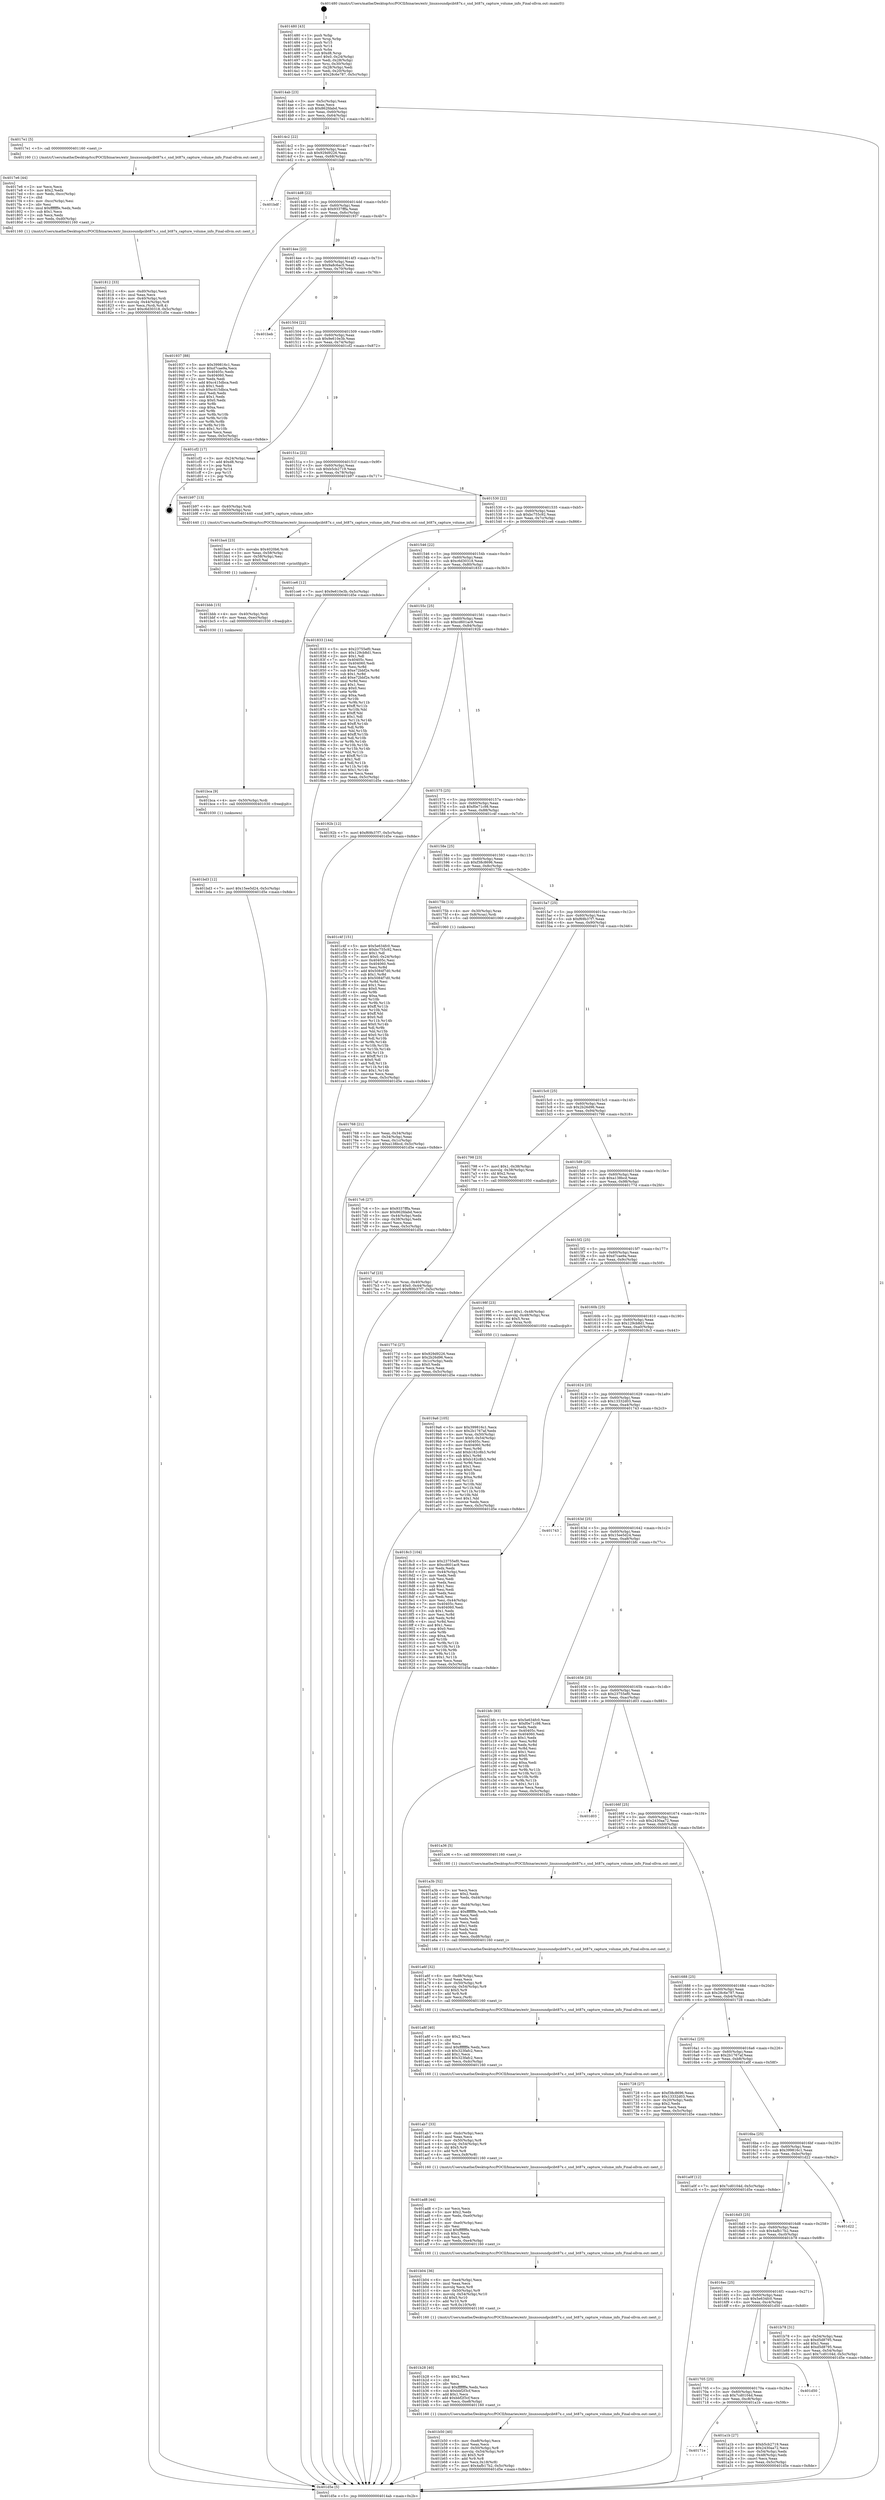 digraph "0x401480" {
  label = "0x401480 (/mnt/c/Users/mathe/Desktop/tcc/POCII/binaries/extr_linuxsoundpcibt87x.c_snd_bt87x_capture_volume_info_Final-ollvm.out::main(0))"
  labelloc = "t"
  node[shape=record]

  Entry [label="",width=0.3,height=0.3,shape=circle,fillcolor=black,style=filled]
  "0x4014ab" [label="{
     0x4014ab [23]\l
     | [instrs]\l
     &nbsp;&nbsp;0x4014ab \<+3\>: mov -0x5c(%rbp),%eax\l
     &nbsp;&nbsp;0x4014ae \<+2\>: mov %eax,%ecx\l
     &nbsp;&nbsp;0x4014b0 \<+6\>: sub $0x862fdabd,%ecx\l
     &nbsp;&nbsp;0x4014b6 \<+3\>: mov %eax,-0x60(%rbp)\l
     &nbsp;&nbsp;0x4014b9 \<+3\>: mov %ecx,-0x64(%rbp)\l
     &nbsp;&nbsp;0x4014bc \<+6\>: je 00000000004017e1 \<main+0x361\>\l
  }"]
  "0x4017e1" [label="{
     0x4017e1 [5]\l
     | [instrs]\l
     &nbsp;&nbsp;0x4017e1 \<+5\>: call 0000000000401160 \<next_i\>\l
     | [calls]\l
     &nbsp;&nbsp;0x401160 \{1\} (/mnt/c/Users/mathe/Desktop/tcc/POCII/binaries/extr_linuxsoundpcibt87x.c_snd_bt87x_capture_volume_info_Final-ollvm.out::next_i)\l
  }"]
  "0x4014c2" [label="{
     0x4014c2 [22]\l
     | [instrs]\l
     &nbsp;&nbsp;0x4014c2 \<+5\>: jmp 00000000004014c7 \<main+0x47\>\l
     &nbsp;&nbsp;0x4014c7 \<+3\>: mov -0x60(%rbp),%eax\l
     &nbsp;&nbsp;0x4014ca \<+5\>: sub $0x929d9226,%eax\l
     &nbsp;&nbsp;0x4014cf \<+3\>: mov %eax,-0x68(%rbp)\l
     &nbsp;&nbsp;0x4014d2 \<+6\>: je 0000000000401bdf \<main+0x75f\>\l
  }"]
  Exit [label="",width=0.3,height=0.3,shape=circle,fillcolor=black,style=filled,peripheries=2]
  "0x401bdf" [label="{
     0x401bdf\l
  }", style=dashed]
  "0x4014d8" [label="{
     0x4014d8 [22]\l
     | [instrs]\l
     &nbsp;&nbsp;0x4014d8 \<+5\>: jmp 00000000004014dd \<main+0x5d\>\l
     &nbsp;&nbsp;0x4014dd \<+3\>: mov -0x60(%rbp),%eax\l
     &nbsp;&nbsp;0x4014e0 \<+5\>: sub $0x9337fffa,%eax\l
     &nbsp;&nbsp;0x4014e5 \<+3\>: mov %eax,-0x6c(%rbp)\l
     &nbsp;&nbsp;0x4014e8 \<+6\>: je 0000000000401937 \<main+0x4b7\>\l
  }"]
  "0x401bd3" [label="{
     0x401bd3 [12]\l
     | [instrs]\l
     &nbsp;&nbsp;0x401bd3 \<+7\>: movl $0x15ee5d24,-0x5c(%rbp)\l
     &nbsp;&nbsp;0x401bda \<+5\>: jmp 0000000000401d5e \<main+0x8de\>\l
  }"]
  "0x401937" [label="{
     0x401937 [88]\l
     | [instrs]\l
     &nbsp;&nbsp;0x401937 \<+5\>: mov $0x399816c1,%eax\l
     &nbsp;&nbsp;0x40193c \<+5\>: mov $0xd7cae9a,%ecx\l
     &nbsp;&nbsp;0x401941 \<+7\>: mov 0x40405c,%edx\l
     &nbsp;&nbsp;0x401948 \<+7\>: mov 0x404060,%esi\l
     &nbsp;&nbsp;0x40194f \<+2\>: mov %edx,%edi\l
     &nbsp;&nbsp;0x401951 \<+6\>: add $0xc415dbca,%edi\l
     &nbsp;&nbsp;0x401957 \<+3\>: sub $0x1,%edi\l
     &nbsp;&nbsp;0x40195a \<+6\>: sub $0xc415dbca,%edi\l
     &nbsp;&nbsp;0x401960 \<+3\>: imul %edi,%edx\l
     &nbsp;&nbsp;0x401963 \<+3\>: and $0x1,%edx\l
     &nbsp;&nbsp;0x401966 \<+3\>: cmp $0x0,%edx\l
     &nbsp;&nbsp;0x401969 \<+4\>: sete %r8b\l
     &nbsp;&nbsp;0x40196d \<+3\>: cmp $0xa,%esi\l
     &nbsp;&nbsp;0x401970 \<+4\>: setl %r9b\l
     &nbsp;&nbsp;0x401974 \<+3\>: mov %r8b,%r10b\l
     &nbsp;&nbsp;0x401977 \<+3\>: and %r9b,%r10b\l
     &nbsp;&nbsp;0x40197a \<+3\>: xor %r9b,%r8b\l
     &nbsp;&nbsp;0x40197d \<+3\>: or %r8b,%r10b\l
     &nbsp;&nbsp;0x401980 \<+4\>: test $0x1,%r10b\l
     &nbsp;&nbsp;0x401984 \<+3\>: cmovne %ecx,%eax\l
     &nbsp;&nbsp;0x401987 \<+3\>: mov %eax,-0x5c(%rbp)\l
     &nbsp;&nbsp;0x40198a \<+5\>: jmp 0000000000401d5e \<main+0x8de\>\l
  }"]
  "0x4014ee" [label="{
     0x4014ee [22]\l
     | [instrs]\l
     &nbsp;&nbsp;0x4014ee \<+5\>: jmp 00000000004014f3 \<main+0x73\>\l
     &nbsp;&nbsp;0x4014f3 \<+3\>: mov -0x60(%rbp),%eax\l
     &nbsp;&nbsp;0x4014f6 \<+5\>: sub $0x9a8c6ac5,%eax\l
     &nbsp;&nbsp;0x4014fb \<+3\>: mov %eax,-0x70(%rbp)\l
     &nbsp;&nbsp;0x4014fe \<+6\>: je 0000000000401beb \<main+0x76b\>\l
  }"]
  "0x401bca" [label="{
     0x401bca [9]\l
     | [instrs]\l
     &nbsp;&nbsp;0x401bca \<+4\>: mov -0x50(%rbp),%rdi\l
     &nbsp;&nbsp;0x401bce \<+5\>: call 0000000000401030 \<free@plt\>\l
     | [calls]\l
     &nbsp;&nbsp;0x401030 \{1\} (unknown)\l
  }"]
  "0x401beb" [label="{
     0x401beb\l
  }", style=dashed]
  "0x401504" [label="{
     0x401504 [22]\l
     | [instrs]\l
     &nbsp;&nbsp;0x401504 \<+5\>: jmp 0000000000401509 \<main+0x89\>\l
     &nbsp;&nbsp;0x401509 \<+3\>: mov -0x60(%rbp),%eax\l
     &nbsp;&nbsp;0x40150c \<+5\>: sub $0x9e610e3b,%eax\l
     &nbsp;&nbsp;0x401511 \<+3\>: mov %eax,-0x74(%rbp)\l
     &nbsp;&nbsp;0x401514 \<+6\>: je 0000000000401cf2 \<main+0x872\>\l
  }"]
  "0x401bbb" [label="{
     0x401bbb [15]\l
     | [instrs]\l
     &nbsp;&nbsp;0x401bbb \<+4\>: mov -0x40(%rbp),%rdi\l
     &nbsp;&nbsp;0x401bbf \<+6\>: mov %eax,-0xec(%rbp)\l
     &nbsp;&nbsp;0x401bc5 \<+5\>: call 0000000000401030 \<free@plt\>\l
     | [calls]\l
     &nbsp;&nbsp;0x401030 \{1\} (unknown)\l
  }"]
  "0x401cf2" [label="{
     0x401cf2 [17]\l
     | [instrs]\l
     &nbsp;&nbsp;0x401cf2 \<+3\>: mov -0x24(%rbp),%eax\l
     &nbsp;&nbsp;0x401cf5 \<+7\>: add $0xd8,%rsp\l
     &nbsp;&nbsp;0x401cfc \<+1\>: pop %rbx\l
     &nbsp;&nbsp;0x401cfd \<+2\>: pop %r14\l
     &nbsp;&nbsp;0x401cff \<+2\>: pop %r15\l
     &nbsp;&nbsp;0x401d01 \<+1\>: pop %rbp\l
     &nbsp;&nbsp;0x401d02 \<+1\>: ret\l
  }"]
  "0x40151a" [label="{
     0x40151a [22]\l
     | [instrs]\l
     &nbsp;&nbsp;0x40151a \<+5\>: jmp 000000000040151f \<main+0x9f\>\l
     &nbsp;&nbsp;0x40151f \<+3\>: mov -0x60(%rbp),%eax\l
     &nbsp;&nbsp;0x401522 \<+5\>: sub $0xb5cb2719,%eax\l
     &nbsp;&nbsp;0x401527 \<+3\>: mov %eax,-0x78(%rbp)\l
     &nbsp;&nbsp;0x40152a \<+6\>: je 0000000000401b97 \<main+0x717\>\l
  }"]
  "0x401ba4" [label="{
     0x401ba4 [23]\l
     | [instrs]\l
     &nbsp;&nbsp;0x401ba4 \<+10\>: movabs $0x4020b6,%rdi\l
     &nbsp;&nbsp;0x401bae \<+3\>: mov %eax,-0x58(%rbp)\l
     &nbsp;&nbsp;0x401bb1 \<+3\>: mov -0x58(%rbp),%esi\l
     &nbsp;&nbsp;0x401bb4 \<+2\>: mov $0x0,%al\l
     &nbsp;&nbsp;0x401bb6 \<+5\>: call 0000000000401040 \<printf@plt\>\l
     | [calls]\l
     &nbsp;&nbsp;0x401040 \{1\} (unknown)\l
  }"]
  "0x401b97" [label="{
     0x401b97 [13]\l
     | [instrs]\l
     &nbsp;&nbsp;0x401b97 \<+4\>: mov -0x40(%rbp),%rdi\l
     &nbsp;&nbsp;0x401b9b \<+4\>: mov -0x50(%rbp),%rsi\l
     &nbsp;&nbsp;0x401b9f \<+5\>: call 0000000000401440 \<snd_bt87x_capture_volume_info\>\l
     | [calls]\l
     &nbsp;&nbsp;0x401440 \{1\} (/mnt/c/Users/mathe/Desktop/tcc/POCII/binaries/extr_linuxsoundpcibt87x.c_snd_bt87x_capture_volume_info_Final-ollvm.out::snd_bt87x_capture_volume_info)\l
  }"]
  "0x401530" [label="{
     0x401530 [22]\l
     | [instrs]\l
     &nbsp;&nbsp;0x401530 \<+5\>: jmp 0000000000401535 \<main+0xb5\>\l
     &nbsp;&nbsp;0x401535 \<+3\>: mov -0x60(%rbp),%eax\l
     &nbsp;&nbsp;0x401538 \<+5\>: sub $0xbc755c92,%eax\l
     &nbsp;&nbsp;0x40153d \<+3\>: mov %eax,-0x7c(%rbp)\l
     &nbsp;&nbsp;0x401540 \<+6\>: je 0000000000401ce6 \<main+0x866\>\l
  }"]
  "0x401b50" [label="{
     0x401b50 [40]\l
     | [instrs]\l
     &nbsp;&nbsp;0x401b50 \<+6\>: mov -0xe8(%rbp),%ecx\l
     &nbsp;&nbsp;0x401b56 \<+3\>: imul %eax,%ecx\l
     &nbsp;&nbsp;0x401b59 \<+4\>: mov -0x50(%rbp),%r8\l
     &nbsp;&nbsp;0x401b5d \<+4\>: movslq -0x54(%rbp),%r9\l
     &nbsp;&nbsp;0x401b61 \<+4\>: shl $0x5,%r9\l
     &nbsp;&nbsp;0x401b65 \<+3\>: add %r9,%r8\l
     &nbsp;&nbsp;0x401b68 \<+4\>: mov %ecx,0x18(%r8)\l
     &nbsp;&nbsp;0x401b6c \<+7\>: movl $0x4afb17b2,-0x5c(%rbp)\l
     &nbsp;&nbsp;0x401b73 \<+5\>: jmp 0000000000401d5e \<main+0x8de\>\l
  }"]
  "0x401ce6" [label="{
     0x401ce6 [12]\l
     | [instrs]\l
     &nbsp;&nbsp;0x401ce6 \<+7\>: movl $0x9e610e3b,-0x5c(%rbp)\l
     &nbsp;&nbsp;0x401ced \<+5\>: jmp 0000000000401d5e \<main+0x8de\>\l
  }"]
  "0x401546" [label="{
     0x401546 [22]\l
     | [instrs]\l
     &nbsp;&nbsp;0x401546 \<+5\>: jmp 000000000040154b \<main+0xcb\>\l
     &nbsp;&nbsp;0x40154b \<+3\>: mov -0x60(%rbp),%eax\l
     &nbsp;&nbsp;0x40154e \<+5\>: sub $0xc6d30318,%eax\l
     &nbsp;&nbsp;0x401553 \<+3\>: mov %eax,-0x80(%rbp)\l
     &nbsp;&nbsp;0x401556 \<+6\>: je 0000000000401833 \<main+0x3b3\>\l
  }"]
  "0x401b28" [label="{
     0x401b28 [40]\l
     | [instrs]\l
     &nbsp;&nbsp;0x401b28 \<+5\>: mov $0x2,%ecx\l
     &nbsp;&nbsp;0x401b2d \<+1\>: cltd\l
     &nbsp;&nbsp;0x401b2e \<+2\>: idiv %ecx\l
     &nbsp;&nbsp;0x401b30 \<+6\>: imul $0xfffffffe,%edx,%ecx\l
     &nbsp;&nbsp;0x401b36 \<+6\>: sub $0xbbf2f3cf,%ecx\l
     &nbsp;&nbsp;0x401b3c \<+3\>: add $0x1,%ecx\l
     &nbsp;&nbsp;0x401b3f \<+6\>: add $0xbbf2f3cf,%ecx\l
     &nbsp;&nbsp;0x401b45 \<+6\>: mov %ecx,-0xe8(%rbp)\l
     &nbsp;&nbsp;0x401b4b \<+5\>: call 0000000000401160 \<next_i\>\l
     | [calls]\l
     &nbsp;&nbsp;0x401160 \{1\} (/mnt/c/Users/mathe/Desktop/tcc/POCII/binaries/extr_linuxsoundpcibt87x.c_snd_bt87x_capture_volume_info_Final-ollvm.out::next_i)\l
  }"]
  "0x401833" [label="{
     0x401833 [144]\l
     | [instrs]\l
     &nbsp;&nbsp;0x401833 \<+5\>: mov $0x23755ef0,%eax\l
     &nbsp;&nbsp;0x401838 \<+5\>: mov $0x129cb8d1,%ecx\l
     &nbsp;&nbsp;0x40183d \<+2\>: mov $0x1,%dl\l
     &nbsp;&nbsp;0x40183f \<+7\>: mov 0x40405c,%esi\l
     &nbsp;&nbsp;0x401846 \<+7\>: mov 0x404060,%edi\l
     &nbsp;&nbsp;0x40184d \<+3\>: mov %esi,%r8d\l
     &nbsp;&nbsp;0x401850 \<+7\>: sub $0xe72bbf2e,%r8d\l
     &nbsp;&nbsp;0x401857 \<+4\>: sub $0x1,%r8d\l
     &nbsp;&nbsp;0x40185b \<+7\>: add $0xe72bbf2e,%r8d\l
     &nbsp;&nbsp;0x401862 \<+4\>: imul %r8d,%esi\l
     &nbsp;&nbsp;0x401866 \<+3\>: and $0x1,%esi\l
     &nbsp;&nbsp;0x401869 \<+3\>: cmp $0x0,%esi\l
     &nbsp;&nbsp;0x40186c \<+4\>: sete %r9b\l
     &nbsp;&nbsp;0x401870 \<+3\>: cmp $0xa,%edi\l
     &nbsp;&nbsp;0x401873 \<+4\>: setl %r10b\l
     &nbsp;&nbsp;0x401877 \<+3\>: mov %r9b,%r11b\l
     &nbsp;&nbsp;0x40187a \<+4\>: xor $0xff,%r11b\l
     &nbsp;&nbsp;0x40187e \<+3\>: mov %r10b,%bl\l
     &nbsp;&nbsp;0x401881 \<+3\>: xor $0xff,%bl\l
     &nbsp;&nbsp;0x401884 \<+3\>: xor $0x1,%dl\l
     &nbsp;&nbsp;0x401887 \<+3\>: mov %r11b,%r14b\l
     &nbsp;&nbsp;0x40188a \<+4\>: and $0xff,%r14b\l
     &nbsp;&nbsp;0x40188e \<+3\>: and %dl,%r9b\l
     &nbsp;&nbsp;0x401891 \<+3\>: mov %bl,%r15b\l
     &nbsp;&nbsp;0x401894 \<+4\>: and $0xff,%r15b\l
     &nbsp;&nbsp;0x401898 \<+3\>: and %dl,%r10b\l
     &nbsp;&nbsp;0x40189b \<+3\>: or %r9b,%r14b\l
     &nbsp;&nbsp;0x40189e \<+3\>: or %r10b,%r15b\l
     &nbsp;&nbsp;0x4018a1 \<+3\>: xor %r15b,%r14b\l
     &nbsp;&nbsp;0x4018a4 \<+3\>: or %bl,%r11b\l
     &nbsp;&nbsp;0x4018a7 \<+4\>: xor $0xff,%r11b\l
     &nbsp;&nbsp;0x4018ab \<+3\>: or $0x1,%dl\l
     &nbsp;&nbsp;0x4018ae \<+3\>: and %dl,%r11b\l
     &nbsp;&nbsp;0x4018b1 \<+3\>: or %r11b,%r14b\l
     &nbsp;&nbsp;0x4018b4 \<+4\>: test $0x1,%r14b\l
     &nbsp;&nbsp;0x4018b8 \<+3\>: cmovne %ecx,%eax\l
     &nbsp;&nbsp;0x4018bb \<+3\>: mov %eax,-0x5c(%rbp)\l
     &nbsp;&nbsp;0x4018be \<+5\>: jmp 0000000000401d5e \<main+0x8de\>\l
  }"]
  "0x40155c" [label="{
     0x40155c [25]\l
     | [instrs]\l
     &nbsp;&nbsp;0x40155c \<+5\>: jmp 0000000000401561 \<main+0xe1\>\l
     &nbsp;&nbsp;0x401561 \<+3\>: mov -0x60(%rbp),%eax\l
     &nbsp;&nbsp;0x401564 \<+5\>: sub $0xcd601ac9,%eax\l
     &nbsp;&nbsp;0x401569 \<+6\>: mov %eax,-0x84(%rbp)\l
     &nbsp;&nbsp;0x40156f \<+6\>: je 000000000040192b \<main+0x4ab\>\l
  }"]
  "0x401b04" [label="{
     0x401b04 [36]\l
     | [instrs]\l
     &nbsp;&nbsp;0x401b04 \<+6\>: mov -0xe4(%rbp),%ecx\l
     &nbsp;&nbsp;0x401b0a \<+3\>: imul %eax,%ecx\l
     &nbsp;&nbsp;0x401b0d \<+3\>: movslq %ecx,%r8\l
     &nbsp;&nbsp;0x401b10 \<+4\>: mov -0x50(%rbp),%r9\l
     &nbsp;&nbsp;0x401b14 \<+4\>: movslq -0x54(%rbp),%r10\l
     &nbsp;&nbsp;0x401b18 \<+4\>: shl $0x5,%r10\l
     &nbsp;&nbsp;0x401b1c \<+3\>: add %r10,%r9\l
     &nbsp;&nbsp;0x401b1f \<+4\>: mov %r8,0x10(%r9)\l
     &nbsp;&nbsp;0x401b23 \<+5\>: call 0000000000401160 \<next_i\>\l
     | [calls]\l
     &nbsp;&nbsp;0x401160 \{1\} (/mnt/c/Users/mathe/Desktop/tcc/POCII/binaries/extr_linuxsoundpcibt87x.c_snd_bt87x_capture_volume_info_Final-ollvm.out::next_i)\l
  }"]
  "0x40192b" [label="{
     0x40192b [12]\l
     | [instrs]\l
     &nbsp;&nbsp;0x40192b \<+7\>: movl $0xf69b37f7,-0x5c(%rbp)\l
     &nbsp;&nbsp;0x401932 \<+5\>: jmp 0000000000401d5e \<main+0x8de\>\l
  }"]
  "0x401575" [label="{
     0x401575 [25]\l
     | [instrs]\l
     &nbsp;&nbsp;0x401575 \<+5\>: jmp 000000000040157a \<main+0xfa\>\l
     &nbsp;&nbsp;0x40157a \<+3\>: mov -0x60(%rbp),%eax\l
     &nbsp;&nbsp;0x40157d \<+5\>: sub $0xf0e71c98,%eax\l
     &nbsp;&nbsp;0x401582 \<+6\>: mov %eax,-0x88(%rbp)\l
     &nbsp;&nbsp;0x401588 \<+6\>: je 0000000000401c4f \<main+0x7cf\>\l
  }"]
  "0x401ad8" [label="{
     0x401ad8 [44]\l
     | [instrs]\l
     &nbsp;&nbsp;0x401ad8 \<+2\>: xor %ecx,%ecx\l
     &nbsp;&nbsp;0x401ada \<+5\>: mov $0x2,%edx\l
     &nbsp;&nbsp;0x401adf \<+6\>: mov %edx,-0xe0(%rbp)\l
     &nbsp;&nbsp;0x401ae5 \<+1\>: cltd\l
     &nbsp;&nbsp;0x401ae6 \<+6\>: mov -0xe0(%rbp),%esi\l
     &nbsp;&nbsp;0x401aec \<+2\>: idiv %esi\l
     &nbsp;&nbsp;0x401aee \<+6\>: imul $0xfffffffe,%edx,%edx\l
     &nbsp;&nbsp;0x401af4 \<+3\>: sub $0x1,%ecx\l
     &nbsp;&nbsp;0x401af7 \<+2\>: sub %ecx,%edx\l
     &nbsp;&nbsp;0x401af9 \<+6\>: mov %edx,-0xe4(%rbp)\l
     &nbsp;&nbsp;0x401aff \<+5\>: call 0000000000401160 \<next_i\>\l
     | [calls]\l
     &nbsp;&nbsp;0x401160 \{1\} (/mnt/c/Users/mathe/Desktop/tcc/POCII/binaries/extr_linuxsoundpcibt87x.c_snd_bt87x_capture_volume_info_Final-ollvm.out::next_i)\l
  }"]
  "0x401c4f" [label="{
     0x401c4f [151]\l
     | [instrs]\l
     &nbsp;&nbsp;0x401c4f \<+5\>: mov $0x5e634fc0,%eax\l
     &nbsp;&nbsp;0x401c54 \<+5\>: mov $0xbc755c92,%ecx\l
     &nbsp;&nbsp;0x401c59 \<+2\>: mov $0x1,%dl\l
     &nbsp;&nbsp;0x401c5b \<+7\>: movl $0x0,-0x24(%rbp)\l
     &nbsp;&nbsp;0x401c62 \<+7\>: mov 0x40405c,%esi\l
     &nbsp;&nbsp;0x401c69 \<+7\>: mov 0x404060,%edi\l
     &nbsp;&nbsp;0x401c70 \<+3\>: mov %esi,%r8d\l
     &nbsp;&nbsp;0x401c73 \<+7\>: add $0x5084f7d0,%r8d\l
     &nbsp;&nbsp;0x401c7a \<+4\>: sub $0x1,%r8d\l
     &nbsp;&nbsp;0x401c7e \<+7\>: sub $0x5084f7d0,%r8d\l
     &nbsp;&nbsp;0x401c85 \<+4\>: imul %r8d,%esi\l
     &nbsp;&nbsp;0x401c89 \<+3\>: and $0x1,%esi\l
     &nbsp;&nbsp;0x401c8c \<+3\>: cmp $0x0,%esi\l
     &nbsp;&nbsp;0x401c8f \<+4\>: sete %r9b\l
     &nbsp;&nbsp;0x401c93 \<+3\>: cmp $0xa,%edi\l
     &nbsp;&nbsp;0x401c96 \<+4\>: setl %r10b\l
     &nbsp;&nbsp;0x401c9a \<+3\>: mov %r9b,%r11b\l
     &nbsp;&nbsp;0x401c9d \<+4\>: xor $0xff,%r11b\l
     &nbsp;&nbsp;0x401ca1 \<+3\>: mov %r10b,%bl\l
     &nbsp;&nbsp;0x401ca4 \<+3\>: xor $0xff,%bl\l
     &nbsp;&nbsp;0x401ca7 \<+3\>: xor $0x0,%dl\l
     &nbsp;&nbsp;0x401caa \<+3\>: mov %r11b,%r14b\l
     &nbsp;&nbsp;0x401cad \<+4\>: and $0x0,%r14b\l
     &nbsp;&nbsp;0x401cb1 \<+3\>: and %dl,%r9b\l
     &nbsp;&nbsp;0x401cb4 \<+3\>: mov %bl,%r15b\l
     &nbsp;&nbsp;0x401cb7 \<+4\>: and $0x0,%r15b\l
     &nbsp;&nbsp;0x401cbb \<+3\>: and %dl,%r10b\l
     &nbsp;&nbsp;0x401cbe \<+3\>: or %r9b,%r14b\l
     &nbsp;&nbsp;0x401cc1 \<+3\>: or %r10b,%r15b\l
     &nbsp;&nbsp;0x401cc4 \<+3\>: xor %r15b,%r14b\l
     &nbsp;&nbsp;0x401cc7 \<+3\>: or %bl,%r11b\l
     &nbsp;&nbsp;0x401cca \<+4\>: xor $0xff,%r11b\l
     &nbsp;&nbsp;0x401cce \<+3\>: or $0x0,%dl\l
     &nbsp;&nbsp;0x401cd1 \<+3\>: and %dl,%r11b\l
     &nbsp;&nbsp;0x401cd4 \<+3\>: or %r11b,%r14b\l
     &nbsp;&nbsp;0x401cd7 \<+4\>: test $0x1,%r14b\l
     &nbsp;&nbsp;0x401cdb \<+3\>: cmovne %ecx,%eax\l
     &nbsp;&nbsp;0x401cde \<+3\>: mov %eax,-0x5c(%rbp)\l
     &nbsp;&nbsp;0x401ce1 \<+5\>: jmp 0000000000401d5e \<main+0x8de\>\l
  }"]
  "0x40158e" [label="{
     0x40158e [25]\l
     | [instrs]\l
     &nbsp;&nbsp;0x40158e \<+5\>: jmp 0000000000401593 \<main+0x113\>\l
     &nbsp;&nbsp;0x401593 \<+3\>: mov -0x60(%rbp),%eax\l
     &nbsp;&nbsp;0x401596 \<+5\>: sub $0xf38c8696,%eax\l
     &nbsp;&nbsp;0x40159b \<+6\>: mov %eax,-0x8c(%rbp)\l
     &nbsp;&nbsp;0x4015a1 \<+6\>: je 000000000040175b \<main+0x2db\>\l
  }"]
  "0x401ab7" [label="{
     0x401ab7 [33]\l
     | [instrs]\l
     &nbsp;&nbsp;0x401ab7 \<+6\>: mov -0xdc(%rbp),%ecx\l
     &nbsp;&nbsp;0x401abd \<+3\>: imul %eax,%ecx\l
     &nbsp;&nbsp;0x401ac0 \<+4\>: mov -0x50(%rbp),%r8\l
     &nbsp;&nbsp;0x401ac4 \<+4\>: movslq -0x54(%rbp),%r9\l
     &nbsp;&nbsp;0x401ac8 \<+4\>: shl $0x5,%r9\l
     &nbsp;&nbsp;0x401acc \<+3\>: add %r9,%r8\l
     &nbsp;&nbsp;0x401acf \<+4\>: mov %ecx,0x8(%r8)\l
     &nbsp;&nbsp;0x401ad3 \<+5\>: call 0000000000401160 \<next_i\>\l
     | [calls]\l
     &nbsp;&nbsp;0x401160 \{1\} (/mnt/c/Users/mathe/Desktop/tcc/POCII/binaries/extr_linuxsoundpcibt87x.c_snd_bt87x_capture_volume_info_Final-ollvm.out::next_i)\l
  }"]
  "0x40175b" [label="{
     0x40175b [13]\l
     | [instrs]\l
     &nbsp;&nbsp;0x40175b \<+4\>: mov -0x30(%rbp),%rax\l
     &nbsp;&nbsp;0x40175f \<+4\>: mov 0x8(%rax),%rdi\l
     &nbsp;&nbsp;0x401763 \<+5\>: call 0000000000401060 \<atoi@plt\>\l
     | [calls]\l
     &nbsp;&nbsp;0x401060 \{1\} (unknown)\l
  }"]
  "0x4015a7" [label="{
     0x4015a7 [25]\l
     | [instrs]\l
     &nbsp;&nbsp;0x4015a7 \<+5\>: jmp 00000000004015ac \<main+0x12c\>\l
     &nbsp;&nbsp;0x4015ac \<+3\>: mov -0x60(%rbp),%eax\l
     &nbsp;&nbsp;0x4015af \<+5\>: sub $0xf69b37f7,%eax\l
     &nbsp;&nbsp;0x4015b4 \<+6\>: mov %eax,-0x90(%rbp)\l
     &nbsp;&nbsp;0x4015ba \<+6\>: je 00000000004017c6 \<main+0x346\>\l
  }"]
  "0x401a8f" [label="{
     0x401a8f [40]\l
     | [instrs]\l
     &nbsp;&nbsp;0x401a8f \<+5\>: mov $0x2,%ecx\l
     &nbsp;&nbsp;0x401a94 \<+1\>: cltd\l
     &nbsp;&nbsp;0x401a95 \<+2\>: idiv %ecx\l
     &nbsp;&nbsp;0x401a97 \<+6\>: imul $0xfffffffe,%edx,%ecx\l
     &nbsp;&nbsp;0x401a9d \<+6\>: sub $0x323fafc2,%ecx\l
     &nbsp;&nbsp;0x401aa3 \<+3\>: add $0x1,%ecx\l
     &nbsp;&nbsp;0x401aa6 \<+6\>: add $0x323fafc2,%ecx\l
     &nbsp;&nbsp;0x401aac \<+6\>: mov %ecx,-0xdc(%rbp)\l
     &nbsp;&nbsp;0x401ab2 \<+5\>: call 0000000000401160 \<next_i\>\l
     | [calls]\l
     &nbsp;&nbsp;0x401160 \{1\} (/mnt/c/Users/mathe/Desktop/tcc/POCII/binaries/extr_linuxsoundpcibt87x.c_snd_bt87x_capture_volume_info_Final-ollvm.out::next_i)\l
  }"]
  "0x4017c6" [label="{
     0x4017c6 [27]\l
     | [instrs]\l
     &nbsp;&nbsp;0x4017c6 \<+5\>: mov $0x9337fffa,%eax\l
     &nbsp;&nbsp;0x4017cb \<+5\>: mov $0x862fdabd,%ecx\l
     &nbsp;&nbsp;0x4017d0 \<+3\>: mov -0x44(%rbp),%edx\l
     &nbsp;&nbsp;0x4017d3 \<+3\>: cmp -0x38(%rbp),%edx\l
     &nbsp;&nbsp;0x4017d6 \<+3\>: cmovl %ecx,%eax\l
     &nbsp;&nbsp;0x4017d9 \<+3\>: mov %eax,-0x5c(%rbp)\l
     &nbsp;&nbsp;0x4017dc \<+5\>: jmp 0000000000401d5e \<main+0x8de\>\l
  }"]
  "0x4015c0" [label="{
     0x4015c0 [25]\l
     | [instrs]\l
     &nbsp;&nbsp;0x4015c0 \<+5\>: jmp 00000000004015c5 \<main+0x145\>\l
     &nbsp;&nbsp;0x4015c5 \<+3\>: mov -0x60(%rbp),%eax\l
     &nbsp;&nbsp;0x4015c8 \<+5\>: sub $0x2b26d96,%eax\l
     &nbsp;&nbsp;0x4015cd \<+6\>: mov %eax,-0x94(%rbp)\l
     &nbsp;&nbsp;0x4015d3 \<+6\>: je 0000000000401798 \<main+0x318\>\l
  }"]
  "0x401a6f" [label="{
     0x401a6f [32]\l
     | [instrs]\l
     &nbsp;&nbsp;0x401a6f \<+6\>: mov -0xd8(%rbp),%ecx\l
     &nbsp;&nbsp;0x401a75 \<+3\>: imul %eax,%ecx\l
     &nbsp;&nbsp;0x401a78 \<+4\>: mov -0x50(%rbp),%r8\l
     &nbsp;&nbsp;0x401a7c \<+4\>: movslq -0x54(%rbp),%r9\l
     &nbsp;&nbsp;0x401a80 \<+4\>: shl $0x5,%r9\l
     &nbsp;&nbsp;0x401a84 \<+3\>: add %r9,%r8\l
     &nbsp;&nbsp;0x401a87 \<+3\>: mov %ecx,(%r8)\l
     &nbsp;&nbsp;0x401a8a \<+5\>: call 0000000000401160 \<next_i\>\l
     | [calls]\l
     &nbsp;&nbsp;0x401160 \{1\} (/mnt/c/Users/mathe/Desktop/tcc/POCII/binaries/extr_linuxsoundpcibt87x.c_snd_bt87x_capture_volume_info_Final-ollvm.out::next_i)\l
  }"]
  "0x401798" [label="{
     0x401798 [23]\l
     | [instrs]\l
     &nbsp;&nbsp;0x401798 \<+7\>: movl $0x1,-0x38(%rbp)\l
     &nbsp;&nbsp;0x40179f \<+4\>: movslq -0x38(%rbp),%rax\l
     &nbsp;&nbsp;0x4017a3 \<+4\>: shl $0x2,%rax\l
     &nbsp;&nbsp;0x4017a7 \<+3\>: mov %rax,%rdi\l
     &nbsp;&nbsp;0x4017aa \<+5\>: call 0000000000401050 \<malloc@plt\>\l
     | [calls]\l
     &nbsp;&nbsp;0x401050 \{1\} (unknown)\l
  }"]
  "0x4015d9" [label="{
     0x4015d9 [25]\l
     | [instrs]\l
     &nbsp;&nbsp;0x4015d9 \<+5\>: jmp 00000000004015de \<main+0x15e\>\l
     &nbsp;&nbsp;0x4015de \<+3\>: mov -0x60(%rbp),%eax\l
     &nbsp;&nbsp;0x4015e1 \<+5\>: sub $0xa138bcd,%eax\l
     &nbsp;&nbsp;0x4015e6 \<+6\>: mov %eax,-0x98(%rbp)\l
     &nbsp;&nbsp;0x4015ec \<+6\>: je 000000000040177d \<main+0x2fd\>\l
  }"]
  "0x401a3b" [label="{
     0x401a3b [52]\l
     | [instrs]\l
     &nbsp;&nbsp;0x401a3b \<+2\>: xor %ecx,%ecx\l
     &nbsp;&nbsp;0x401a3d \<+5\>: mov $0x2,%edx\l
     &nbsp;&nbsp;0x401a42 \<+6\>: mov %edx,-0xd4(%rbp)\l
     &nbsp;&nbsp;0x401a48 \<+1\>: cltd\l
     &nbsp;&nbsp;0x401a49 \<+6\>: mov -0xd4(%rbp),%esi\l
     &nbsp;&nbsp;0x401a4f \<+2\>: idiv %esi\l
     &nbsp;&nbsp;0x401a51 \<+6\>: imul $0xfffffffe,%edx,%edx\l
     &nbsp;&nbsp;0x401a57 \<+2\>: mov %ecx,%edi\l
     &nbsp;&nbsp;0x401a59 \<+2\>: sub %edx,%edi\l
     &nbsp;&nbsp;0x401a5b \<+2\>: mov %ecx,%edx\l
     &nbsp;&nbsp;0x401a5d \<+3\>: sub $0x1,%edx\l
     &nbsp;&nbsp;0x401a60 \<+2\>: add %edx,%edi\l
     &nbsp;&nbsp;0x401a62 \<+2\>: sub %edi,%ecx\l
     &nbsp;&nbsp;0x401a64 \<+6\>: mov %ecx,-0xd8(%rbp)\l
     &nbsp;&nbsp;0x401a6a \<+5\>: call 0000000000401160 \<next_i\>\l
     | [calls]\l
     &nbsp;&nbsp;0x401160 \{1\} (/mnt/c/Users/mathe/Desktop/tcc/POCII/binaries/extr_linuxsoundpcibt87x.c_snd_bt87x_capture_volume_info_Final-ollvm.out::next_i)\l
  }"]
  "0x40177d" [label="{
     0x40177d [27]\l
     | [instrs]\l
     &nbsp;&nbsp;0x40177d \<+5\>: mov $0x929d9226,%eax\l
     &nbsp;&nbsp;0x401782 \<+5\>: mov $0x2b26d96,%ecx\l
     &nbsp;&nbsp;0x401787 \<+3\>: mov -0x1c(%rbp),%edx\l
     &nbsp;&nbsp;0x40178a \<+3\>: cmp $0x0,%edx\l
     &nbsp;&nbsp;0x40178d \<+3\>: cmove %ecx,%eax\l
     &nbsp;&nbsp;0x401790 \<+3\>: mov %eax,-0x5c(%rbp)\l
     &nbsp;&nbsp;0x401793 \<+5\>: jmp 0000000000401d5e \<main+0x8de\>\l
  }"]
  "0x4015f2" [label="{
     0x4015f2 [25]\l
     | [instrs]\l
     &nbsp;&nbsp;0x4015f2 \<+5\>: jmp 00000000004015f7 \<main+0x177\>\l
     &nbsp;&nbsp;0x4015f7 \<+3\>: mov -0x60(%rbp),%eax\l
     &nbsp;&nbsp;0x4015fa \<+5\>: sub $0xd7cae9a,%eax\l
     &nbsp;&nbsp;0x4015ff \<+6\>: mov %eax,-0x9c(%rbp)\l
     &nbsp;&nbsp;0x401605 \<+6\>: je 000000000040198f \<main+0x50f\>\l
  }"]
  "0x40171e" [label="{
     0x40171e\l
  }", style=dashed]
  "0x40198f" [label="{
     0x40198f [23]\l
     | [instrs]\l
     &nbsp;&nbsp;0x40198f \<+7\>: movl $0x1,-0x48(%rbp)\l
     &nbsp;&nbsp;0x401996 \<+4\>: movslq -0x48(%rbp),%rax\l
     &nbsp;&nbsp;0x40199a \<+4\>: shl $0x5,%rax\l
     &nbsp;&nbsp;0x40199e \<+3\>: mov %rax,%rdi\l
     &nbsp;&nbsp;0x4019a1 \<+5\>: call 0000000000401050 \<malloc@plt\>\l
     | [calls]\l
     &nbsp;&nbsp;0x401050 \{1\} (unknown)\l
  }"]
  "0x40160b" [label="{
     0x40160b [25]\l
     | [instrs]\l
     &nbsp;&nbsp;0x40160b \<+5\>: jmp 0000000000401610 \<main+0x190\>\l
     &nbsp;&nbsp;0x401610 \<+3\>: mov -0x60(%rbp),%eax\l
     &nbsp;&nbsp;0x401613 \<+5\>: sub $0x129cb8d1,%eax\l
     &nbsp;&nbsp;0x401618 \<+6\>: mov %eax,-0xa0(%rbp)\l
     &nbsp;&nbsp;0x40161e \<+6\>: je 00000000004018c3 \<main+0x443\>\l
  }"]
  "0x401a1b" [label="{
     0x401a1b [27]\l
     | [instrs]\l
     &nbsp;&nbsp;0x401a1b \<+5\>: mov $0xb5cb2719,%eax\l
     &nbsp;&nbsp;0x401a20 \<+5\>: mov $0x2430aa72,%ecx\l
     &nbsp;&nbsp;0x401a25 \<+3\>: mov -0x54(%rbp),%edx\l
     &nbsp;&nbsp;0x401a28 \<+3\>: cmp -0x48(%rbp),%edx\l
     &nbsp;&nbsp;0x401a2b \<+3\>: cmovl %ecx,%eax\l
     &nbsp;&nbsp;0x401a2e \<+3\>: mov %eax,-0x5c(%rbp)\l
     &nbsp;&nbsp;0x401a31 \<+5\>: jmp 0000000000401d5e \<main+0x8de\>\l
  }"]
  "0x4018c3" [label="{
     0x4018c3 [104]\l
     | [instrs]\l
     &nbsp;&nbsp;0x4018c3 \<+5\>: mov $0x23755ef0,%eax\l
     &nbsp;&nbsp;0x4018c8 \<+5\>: mov $0xcd601ac9,%ecx\l
     &nbsp;&nbsp;0x4018cd \<+2\>: xor %edx,%edx\l
     &nbsp;&nbsp;0x4018cf \<+3\>: mov -0x44(%rbp),%esi\l
     &nbsp;&nbsp;0x4018d2 \<+2\>: mov %edx,%edi\l
     &nbsp;&nbsp;0x4018d4 \<+2\>: sub %esi,%edi\l
     &nbsp;&nbsp;0x4018d6 \<+2\>: mov %edx,%esi\l
     &nbsp;&nbsp;0x4018d8 \<+3\>: sub $0x1,%esi\l
     &nbsp;&nbsp;0x4018db \<+2\>: add %esi,%edi\l
     &nbsp;&nbsp;0x4018dd \<+2\>: mov %edx,%esi\l
     &nbsp;&nbsp;0x4018df \<+2\>: sub %edi,%esi\l
     &nbsp;&nbsp;0x4018e1 \<+3\>: mov %esi,-0x44(%rbp)\l
     &nbsp;&nbsp;0x4018e4 \<+7\>: mov 0x40405c,%esi\l
     &nbsp;&nbsp;0x4018eb \<+7\>: mov 0x404060,%edi\l
     &nbsp;&nbsp;0x4018f2 \<+3\>: sub $0x1,%edx\l
     &nbsp;&nbsp;0x4018f5 \<+3\>: mov %esi,%r8d\l
     &nbsp;&nbsp;0x4018f8 \<+3\>: add %edx,%r8d\l
     &nbsp;&nbsp;0x4018fb \<+4\>: imul %r8d,%esi\l
     &nbsp;&nbsp;0x4018ff \<+3\>: and $0x1,%esi\l
     &nbsp;&nbsp;0x401902 \<+3\>: cmp $0x0,%esi\l
     &nbsp;&nbsp;0x401905 \<+4\>: sete %r9b\l
     &nbsp;&nbsp;0x401909 \<+3\>: cmp $0xa,%edi\l
     &nbsp;&nbsp;0x40190c \<+4\>: setl %r10b\l
     &nbsp;&nbsp;0x401910 \<+3\>: mov %r9b,%r11b\l
     &nbsp;&nbsp;0x401913 \<+3\>: and %r10b,%r11b\l
     &nbsp;&nbsp;0x401916 \<+3\>: xor %r10b,%r9b\l
     &nbsp;&nbsp;0x401919 \<+3\>: or %r9b,%r11b\l
     &nbsp;&nbsp;0x40191c \<+4\>: test $0x1,%r11b\l
     &nbsp;&nbsp;0x401920 \<+3\>: cmovne %ecx,%eax\l
     &nbsp;&nbsp;0x401923 \<+3\>: mov %eax,-0x5c(%rbp)\l
     &nbsp;&nbsp;0x401926 \<+5\>: jmp 0000000000401d5e \<main+0x8de\>\l
  }"]
  "0x401624" [label="{
     0x401624 [25]\l
     | [instrs]\l
     &nbsp;&nbsp;0x401624 \<+5\>: jmp 0000000000401629 \<main+0x1a9\>\l
     &nbsp;&nbsp;0x401629 \<+3\>: mov -0x60(%rbp),%eax\l
     &nbsp;&nbsp;0x40162c \<+5\>: sub $0x13332d03,%eax\l
     &nbsp;&nbsp;0x401631 \<+6\>: mov %eax,-0xa4(%rbp)\l
     &nbsp;&nbsp;0x401637 \<+6\>: je 0000000000401743 \<main+0x2c3\>\l
  }"]
  "0x401705" [label="{
     0x401705 [25]\l
     | [instrs]\l
     &nbsp;&nbsp;0x401705 \<+5\>: jmp 000000000040170a \<main+0x28a\>\l
     &nbsp;&nbsp;0x40170a \<+3\>: mov -0x60(%rbp),%eax\l
     &nbsp;&nbsp;0x40170d \<+5\>: sub $0x7cd0104d,%eax\l
     &nbsp;&nbsp;0x401712 \<+6\>: mov %eax,-0xc8(%rbp)\l
     &nbsp;&nbsp;0x401718 \<+6\>: je 0000000000401a1b \<main+0x59b\>\l
  }"]
  "0x401743" [label="{
     0x401743\l
  }", style=dashed]
  "0x40163d" [label="{
     0x40163d [25]\l
     | [instrs]\l
     &nbsp;&nbsp;0x40163d \<+5\>: jmp 0000000000401642 \<main+0x1c2\>\l
     &nbsp;&nbsp;0x401642 \<+3\>: mov -0x60(%rbp),%eax\l
     &nbsp;&nbsp;0x401645 \<+5\>: sub $0x15ee5d24,%eax\l
     &nbsp;&nbsp;0x40164a \<+6\>: mov %eax,-0xa8(%rbp)\l
     &nbsp;&nbsp;0x401650 \<+6\>: je 0000000000401bfc \<main+0x77c\>\l
  }"]
  "0x401d50" [label="{
     0x401d50\l
  }", style=dashed]
  "0x401bfc" [label="{
     0x401bfc [83]\l
     | [instrs]\l
     &nbsp;&nbsp;0x401bfc \<+5\>: mov $0x5e634fc0,%eax\l
     &nbsp;&nbsp;0x401c01 \<+5\>: mov $0xf0e71c98,%ecx\l
     &nbsp;&nbsp;0x401c06 \<+2\>: xor %edx,%edx\l
     &nbsp;&nbsp;0x401c08 \<+7\>: mov 0x40405c,%esi\l
     &nbsp;&nbsp;0x401c0f \<+7\>: mov 0x404060,%edi\l
     &nbsp;&nbsp;0x401c16 \<+3\>: sub $0x1,%edx\l
     &nbsp;&nbsp;0x401c19 \<+3\>: mov %esi,%r8d\l
     &nbsp;&nbsp;0x401c1c \<+3\>: add %edx,%r8d\l
     &nbsp;&nbsp;0x401c1f \<+4\>: imul %r8d,%esi\l
     &nbsp;&nbsp;0x401c23 \<+3\>: and $0x1,%esi\l
     &nbsp;&nbsp;0x401c26 \<+3\>: cmp $0x0,%esi\l
     &nbsp;&nbsp;0x401c29 \<+4\>: sete %r9b\l
     &nbsp;&nbsp;0x401c2d \<+3\>: cmp $0xa,%edi\l
     &nbsp;&nbsp;0x401c30 \<+4\>: setl %r10b\l
     &nbsp;&nbsp;0x401c34 \<+3\>: mov %r9b,%r11b\l
     &nbsp;&nbsp;0x401c37 \<+3\>: and %r10b,%r11b\l
     &nbsp;&nbsp;0x401c3a \<+3\>: xor %r10b,%r9b\l
     &nbsp;&nbsp;0x401c3d \<+3\>: or %r9b,%r11b\l
     &nbsp;&nbsp;0x401c40 \<+4\>: test $0x1,%r11b\l
     &nbsp;&nbsp;0x401c44 \<+3\>: cmovne %ecx,%eax\l
     &nbsp;&nbsp;0x401c47 \<+3\>: mov %eax,-0x5c(%rbp)\l
     &nbsp;&nbsp;0x401c4a \<+5\>: jmp 0000000000401d5e \<main+0x8de\>\l
  }"]
  "0x401656" [label="{
     0x401656 [25]\l
     | [instrs]\l
     &nbsp;&nbsp;0x401656 \<+5\>: jmp 000000000040165b \<main+0x1db\>\l
     &nbsp;&nbsp;0x40165b \<+3\>: mov -0x60(%rbp),%eax\l
     &nbsp;&nbsp;0x40165e \<+5\>: sub $0x23755ef0,%eax\l
     &nbsp;&nbsp;0x401663 \<+6\>: mov %eax,-0xac(%rbp)\l
     &nbsp;&nbsp;0x401669 \<+6\>: je 0000000000401d03 \<main+0x883\>\l
  }"]
  "0x4016ec" [label="{
     0x4016ec [25]\l
     | [instrs]\l
     &nbsp;&nbsp;0x4016ec \<+5\>: jmp 00000000004016f1 \<main+0x271\>\l
     &nbsp;&nbsp;0x4016f1 \<+3\>: mov -0x60(%rbp),%eax\l
     &nbsp;&nbsp;0x4016f4 \<+5\>: sub $0x5e634fc0,%eax\l
     &nbsp;&nbsp;0x4016f9 \<+6\>: mov %eax,-0xc4(%rbp)\l
     &nbsp;&nbsp;0x4016ff \<+6\>: je 0000000000401d50 \<main+0x8d0\>\l
  }"]
  "0x401d03" [label="{
     0x401d03\l
  }", style=dashed]
  "0x40166f" [label="{
     0x40166f [25]\l
     | [instrs]\l
     &nbsp;&nbsp;0x40166f \<+5\>: jmp 0000000000401674 \<main+0x1f4\>\l
     &nbsp;&nbsp;0x401674 \<+3\>: mov -0x60(%rbp),%eax\l
     &nbsp;&nbsp;0x401677 \<+5\>: sub $0x2430aa72,%eax\l
     &nbsp;&nbsp;0x40167c \<+6\>: mov %eax,-0xb0(%rbp)\l
     &nbsp;&nbsp;0x401682 \<+6\>: je 0000000000401a36 \<main+0x5b6\>\l
  }"]
  "0x401b78" [label="{
     0x401b78 [31]\l
     | [instrs]\l
     &nbsp;&nbsp;0x401b78 \<+3\>: mov -0x54(%rbp),%eax\l
     &nbsp;&nbsp;0x401b7b \<+5\>: sub $0xd5d8795,%eax\l
     &nbsp;&nbsp;0x401b80 \<+3\>: add $0x1,%eax\l
     &nbsp;&nbsp;0x401b83 \<+5\>: add $0xd5d8795,%eax\l
     &nbsp;&nbsp;0x401b88 \<+3\>: mov %eax,-0x54(%rbp)\l
     &nbsp;&nbsp;0x401b8b \<+7\>: movl $0x7cd0104d,-0x5c(%rbp)\l
     &nbsp;&nbsp;0x401b92 \<+5\>: jmp 0000000000401d5e \<main+0x8de\>\l
  }"]
  "0x401a36" [label="{
     0x401a36 [5]\l
     | [instrs]\l
     &nbsp;&nbsp;0x401a36 \<+5\>: call 0000000000401160 \<next_i\>\l
     | [calls]\l
     &nbsp;&nbsp;0x401160 \{1\} (/mnt/c/Users/mathe/Desktop/tcc/POCII/binaries/extr_linuxsoundpcibt87x.c_snd_bt87x_capture_volume_info_Final-ollvm.out::next_i)\l
  }"]
  "0x401688" [label="{
     0x401688 [25]\l
     | [instrs]\l
     &nbsp;&nbsp;0x401688 \<+5\>: jmp 000000000040168d \<main+0x20d\>\l
     &nbsp;&nbsp;0x40168d \<+3\>: mov -0x60(%rbp),%eax\l
     &nbsp;&nbsp;0x401690 \<+5\>: sub $0x28c6e787,%eax\l
     &nbsp;&nbsp;0x401695 \<+6\>: mov %eax,-0xb4(%rbp)\l
     &nbsp;&nbsp;0x40169b \<+6\>: je 0000000000401728 \<main+0x2a8\>\l
  }"]
  "0x4016d3" [label="{
     0x4016d3 [25]\l
     | [instrs]\l
     &nbsp;&nbsp;0x4016d3 \<+5\>: jmp 00000000004016d8 \<main+0x258\>\l
     &nbsp;&nbsp;0x4016d8 \<+3\>: mov -0x60(%rbp),%eax\l
     &nbsp;&nbsp;0x4016db \<+5\>: sub $0x4afb17b2,%eax\l
     &nbsp;&nbsp;0x4016e0 \<+6\>: mov %eax,-0xc0(%rbp)\l
     &nbsp;&nbsp;0x4016e6 \<+6\>: je 0000000000401b78 \<main+0x6f8\>\l
  }"]
  "0x401728" [label="{
     0x401728 [27]\l
     | [instrs]\l
     &nbsp;&nbsp;0x401728 \<+5\>: mov $0xf38c8696,%eax\l
     &nbsp;&nbsp;0x40172d \<+5\>: mov $0x13332d03,%ecx\l
     &nbsp;&nbsp;0x401732 \<+3\>: mov -0x20(%rbp),%edx\l
     &nbsp;&nbsp;0x401735 \<+3\>: cmp $0x2,%edx\l
     &nbsp;&nbsp;0x401738 \<+3\>: cmovne %ecx,%eax\l
     &nbsp;&nbsp;0x40173b \<+3\>: mov %eax,-0x5c(%rbp)\l
     &nbsp;&nbsp;0x40173e \<+5\>: jmp 0000000000401d5e \<main+0x8de\>\l
  }"]
  "0x4016a1" [label="{
     0x4016a1 [25]\l
     | [instrs]\l
     &nbsp;&nbsp;0x4016a1 \<+5\>: jmp 00000000004016a6 \<main+0x226\>\l
     &nbsp;&nbsp;0x4016a6 \<+3\>: mov -0x60(%rbp),%eax\l
     &nbsp;&nbsp;0x4016a9 \<+5\>: sub $0x2b1767af,%eax\l
     &nbsp;&nbsp;0x4016ae \<+6\>: mov %eax,-0xb8(%rbp)\l
     &nbsp;&nbsp;0x4016b4 \<+6\>: je 0000000000401a0f \<main+0x58f\>\l
  }"]
  "0x401d5e" [label="{
     0x401d5e [5]\l
     | [instrs]\l
     &nbsp;&nbsp;0x401d5e \<+5\>: jmp 00000000004014ab \<main+0x2b\>\l
  }"]
  "0x401480" [label="{
     0x401480 [43]\l
     | [instrs]\l
     &nbsp;&nbsp;0x401480 \<+1\>: push %rbp\l
     &nbsp;&nbsp;0x401481 \<+3\>: mov %rsp,%rbp\l
     &nbsp;&nbsp;0x401484 \<+2\>: push %r15\l
     &nbsp;&nbsp;0x401486 \<+2\>: push %r14\l
     &nbsp;&nbsp;0x401488 \<+1\>: push %rbx\l
     &nbsp;&nbsp;0x401489 \<+7\>: sub $0xd8,%rsp\l
     &nbsp;&nbsp;0x401490 \<+7\>: movl $0x0,-0x24(%rbp)\l
     &nbsp;&nbsp;0x401497 \<+3\>: mov %edi,-0x28(%rbp)\l
     &nbsp;&nbsp;0x40149a \<+4\>: mov %rsi,-0x30(%rbp)\l
     &nbsp;&nbsp;0x40149e \<+3\>: mov -0x28(%rbp),%edi\l
     &nbsp;&nbsp;0x4014a1 \<+3\>: mov %edi,-0x20(%rbp)\l
     &nbsp;&nbsp;0x4014a4 \<+7\>: movl $0x28c6e787,-0x5c(%rbp)\l
  }"]
  "0x401768" [label="{
     0x401768 [21]\l
     | [instrs]\l
     &nbsp;&nbsp;0x401768 \<+3\>: mov %eax,-0x34(%rbp)\l
     &nbsp;&nbsp;0x40176b \<+3\>: mov -0x34(%rbp),%eax\l
     &nbsp;&nbsp;0x40176e \<+3\>: mov %eax,-0x1c(%rbp)\l
     &nbsp;&nbsp;0x401771 \<+7\>: movl $0xa138bcd,-0x5c(%rbp)\l
     &nbsp;&nbsp;0x401778 \<+5\>: jmp 0000000000401d5e \<main+0x8de\>\l
  }"]
  "0x4017af" [label="{
     0x4017af [23]\l
     | [instrs]\l
     &nbsp;&nbsp;0x4017af \<+4\>: mov %rax,-0x40(%rbp)\l
     &nbsp;&nbsp;0x4017b3 \<+7\>: movl $0x0,-0x44(%rbp)\l
     &nbsp;&nbsp;0x4017ba \<+7\>: movl $0xf69b37f7,-0x5c(%rbp)\l
     &nbsp;&nbsp;0x4017c1 \<+5\>: jmp 0000000000401d5e \<main+0x8de\>\l
  }"]
  "0x4017e6" [label="{
     0x4017e6 [44]\l
     | [instrs]\l
     &nbsp;&nbsp;0x4017e6 \<+2\>: xor %ecx,%ecx\l
     &nbsp;&nbsp;0x4017e8 \<+5\>: mov $0x2,%edx\l
     &nbsp;&nbsp;0x4017ed \<+6\>: mov %edx,-0xcc(%rbp)\l
     &nbsp;&nbsp;0x4017f3 \<+1\>: cltd\l
     &nbsp;&nbsp;0x4017f4 \<+6\>: mov -0xcc(%rbp),%esi\l
     &nbsp;&nbsp;0x4017fa \<+2\>: idiv %esi\l
     &nbsp;&nbsp;0x4017fc \<+6\>: imul $0xfffffffe,%edx,%edx\l
     &nbsp;&nbsp;0x401802 \<+3\>: sub $0x1,%ecx\l
     &nbsp;&nbsp;0x401805 \<+2\>: sub %ecx,%edx\l
     &nbsp;&nbsp;0x401807 \<+6\>: mov %edx,-0xd0(%rbp)\l
     &nbsp;&nbsp;0x40180d \<+5\>: call 0000000000401160 \<next_i\>\l
     | [calls]\l
     &nbsp;&nbsp;0x401160 \{1\} (/mnt/c/Users/mathe/Desktop/tcc/POCII/binaries/extr_linuxsoundpcibt87x.c_snd_bt87x_capture_volume_info_Final-ollvm.out::next_i)\l
  }"]
  "0x401812" [label="{
     0x401812 [33]\l
     | [instrs]\l
     &nbsp;&nbsp;0x401812 \<+6\>: mov -0xd0(%rbp),%ecx\l
     &nbsp;&nbsp;0x401818 \<+3\>: imul %eax,%ecx\l
     &nbsp;&nbsp;0x40181b \<+4\>: mov -0x40(%rbp),%rdi\l
     &nbsp;&nbsp;0x40181f \<+4\>: movslq -0x44(%rbp),%r8\l
     &nbsp;&nbsp;0x401823 \<+4\>: mov %ecx,(%rdi,%r8,4)\l
     &nbsp;&nbsp;0x401827 \<+7\>: movl $0xc6d30318,-0x5c(%rbp)\l
     &nbsp;&nbsp;0x40182e \<+5\>: jmp 0000000000401d5e \<main+0x8de\>\l
  }"]
  "0x4019a6" [label="{
     0x4019a6 [105]\l
     | [instrs]\l
     &nbsp;&nbsp;0x4019a6 \<+5\>: mov $0x399816c1,%ecx\l
     &nbsp;&nbsp;0x4019ab \<+5\>: mov $0x2b1767af,%edx\l
     &nbsp;&nbsp;0x4019b0 \<+4\>: mov %rax,-0x50(%rbp)\l
     &nbsp;&nbsp;0x4019b4 \<+7\>: movl $0x0,-0x54(%rbp)\l
     &nbsp;&nbsp;0x4019bb \<+7\>: mov 0x40405c,%esi\l
     &nbsp;&nbsp;0x4019c2 \<+8\>: mov 0x404060,%r8d\l
     &nbsp;&nbsp;0x4019ca \<+3\>: mov %esi,%r9d\l
     &nbsp;&nbsp;0x4019cd \<+7\>: add $0xb182c8b3,%r9d\l
     &nbsp;&nbsp;0x4019d4 \<+4\>: sub $0x1,%r9d\l
     &nbsp;&nbsp;0x4019d8 \<+7\>: sub $0xb182c8b3,%r9d\l
     &nbsp;&nbsp;0x4019df \<+4\>: imul %r9d,%esi\l
     &nbsp;&nbsp;0x4019e3 \<+3\>: and $0x1,%esi\l
     &nbsp;&nbsp;0x4019e6 \<+3\>: cmp $0x0,%esi\l
     &nbsp;&nbsp;0x4019e9 \<+4\>: sete %r10b\l
     &nbsp;&nbsp;0x4019ed \<+4\>: cmp $0xa,%r8d\l
     &nbsp;&nbsp;0x4019f1 \<+4\>: setl %r11b\l
     &nbsp;&nbsp;0x4019f5 \<+3\>: mov %r10b,%bl\l
     &nbsp;&nbsp;0x4019f8 \<+3\>: and %r11b,%bl\l
     &nbsp;&nbsp;0x4019fb \<+3\>: xor %r11b,%r10b\l
     &nbsp;&nbsp;0x4019fe \<+3\>: or %r10b,%bl\l
     &nbsp;&nbsp;0x401a01 \<+3\>: test $0x1,%bl\l
     &nbsp;&nbsp;0x401a04 \<+3\>: cmovne %edx,%ecx\l
     &nbsp;&nbsp;0x401a07 \<+3\>: mov %ecx,-0x5c(%rbp)\l
     &nbsp;&nbsp;0x401a0a \<+5\>: jmp 0000000000401d5e \<main+0x8de\>\l
  }"]
  "0x401d22" [label="{
     0x401d22\l
  }", style=dashed]
  "0x401a0f" [label="{
     0x401a0f [12]\l
     | [instrs]\l
     &nbsp;&nbsp;0x401a0f \<+7\>: movl $0x7cd0104d,-0x5c(%rbp)\l
     &nbsp;&nbsp;0x401a16 \<+5\>: jmp 0000000000401d5e \<main+0x8de\>\l
  }"]
  "0x4016ba" [label="{
     0x4016ba [25]\l
     | [instrs]\l
     &nbsp;&nbsp;0x4016ba \<+5\>: jmp 00000000004016bf \<main+0x23f\>\l
     &nbsp;&nbsp;0x4016bf \<+3\>: mov -0x60(%rbp),%eax\l
     &nbsp;&nbsp;0x4016c2 \<+5\>: sub $0x399816c1,%eax\l
     &nbsp;&nbsp;0x4016c7 \<+6\>: mov %eax,-0xbc(%rbp)\l
     &nbsp;&nbsp;0x4016cd \<+6\>: je 0000000000401d22 \<main+0x8a2\>\l
  }"]
  Entry -> "0x401480" [label=" 1"]
  "0x4014ab" -> "0x4017e1" [label=" 1"]
  "0x4014ab" -> "0x4014c2" [label=" 21"]
  "0x401cf2" -> Exit [label=" 1"]
  "0x4014c2" -> "0x401bdf" [label=" 0"]
  "0x4014c2" -> "0x4014d8" [label=" 21"]
  "0x401ce6" -> "0x401d5e" [label=" 1"]
  "0x4014d8" -> "0x401937" [label=" 1"]
  "0x4014d8" -> "0x4014ee" [label=" 20"]
  "0x401c4f" -> "0x401d5e" [label=" 1"]
  "0x4014ee" -> "0x401beb" [label=" 0"]
  "0x4014ee" -> "0x401504" [label=" 20"]
  "0x401bfc" -> "0x401d5e" [label=" 1"]
  "0x401504" -> "0x401cf2" [label=" 1"]
  "0x401504" -> "0x40151a" [label=" 19"]
  "0x401bd3" -> "0x401d5e" [label=" 1"]
  "0x40151a" -> "0x401b97" [label=" 1"]
  "0x40151a" -> "0x401530" [label=" 18"]
  "0x401bca" -> "0x401bd3" [label=" 1"]
  "0x401530" -> "0x401ce6" [label=" 1"]
  "0x401530" -> "0x401546" [label=" 17"]
  "0x401bbb" -> "0x401bca" [label=" 1"]
  "0x401546" -> "0x401833" [label=" 1"]
  "0x401546" -> "0x40155c" [label=" 16"]
  "0x401ba4" -> "0x401bbb" [label=" 1"]
  "0x40155c" -> "0x40192b" [label=" 1"]
  "0x40155c" -> "0x401575" [label=" 15"]
  "0x401b97" -> "0x401ba4" [label=" 1"]
  "0x401575" -> "0x401c4f" [label=" 1"]
  "0x401575" -> "0x40158e" [label=" 14"]
  "0x401b78" -> "0x401d5e" [label=" 1"]
  "0x40158e" -> "0x40175b" [label=" 1"]
  "0x40158e" -> "0x4015a7" [label=" 13"]
  "0x401b50" -> "0x401d5e" [label=" 1"]
  "0x4015a7" -> "0x4017c6" [label=" 2"]
  "0x4015a7" -> "0x4015c0" [label=" 11"]
  "0x401b28" -> "0x401b50" [label=" 1"]
  "0x4015c0" -> "0x401798" [label=" 1"]
  "0x4015c0" -> "0x4015d9" [label=" 10"]
  "0x401b04" -> "0x401b28" [label=" 1"]
  "0x4015d9" -> "0x40177d" [label=" 1"]
  "0x4015d9" -> "0x4015f2" [label=" 9"]
  "0x401ad8" -> "0x401b04" [label=" 1"]
  "0x4015f2" -> "0x40198f" [label=" 1"]
  "0x4015f2" -> "0x40160b" [label=" 8"]
  "0x401ab7" -> "0x401ad8" [label=" 1"]
  "0x40160b" -> "0x4018c3" [label=" 1"]
  "0x40160b" -> "0x401624" [label=" 7"]
  "0x401a8f" -> "0x401ab7" [label=" 1"]
  "0x401624" -> "0x401743" [label=" 0"]
  "0x401624" -> "0x40163d" [label=" 7"]
  "0x401a3b" -> "0x401a6f" [label=" 1"]
  "0x40163d" -> "0x401bfc" [label=" 1"]
  "0x40163d" -> "0x401656" [label=" 6"]
  "0x401a36" -> "0x401a3b" [label=" 1"]
  "0x401656" -> "0x401d03" [label=" 0"]
  "0x401656" -> "0x40166f" [label=" 6"]
  "0x401705" -> "0x40171e" [label=" 0"]
  "0x40166f" -> "0x401a36" [label=" 1"]
  "0x40166f" -> "0x401688" [label=" 5"]
  "0x401705" -> "0x401a1b" [label=" 2"]
  "0x401688" -> "0x401728" [label=" 1"]
  "0x401688" -> "0x4016a1" [label=" 4"]
  "0x401728" -> "0x401d5e" [label=" 1"]
  "0x401480" -> "0x4014ab" [label=" 1"]
  "0x401d5e" -> "0x4014ab" [label=" 21"]
  "0x40175b" -> "0x401768" [label=" 1"]
  "0x401768" -> "0x401d5e" [label=" 1"]
  "0x40177d" -> "0x401d5e" [label=" 1"]
  "0x401798" -> "0x4017af" [label=" 1"]
  "0x4017af" -> "0x401d5e" [label=" 1"]
  "0x4017c6" -> "0x401d5e" [label=" 2"]
  "0x4017e1" -> "0x4017e6" [label=" 1"]
  "0x4017e6" -> "0x401812" [label=" 1"]
  "0x401812" -> "0x401d5e" [label=" 1"]
  "0x401833" -> "0x401d5e" [label=" 1"]
  "0x4018c3" -> "0x401d5e" [label=" 1"]
  "0x40192b" -> "0x401d5e" [label=" 1"]
  "0x401937" -> "0x401d5e" [label=" 1"]
  "0x40198f" -> "0x4019a6" [label=" 1"]
  "0x4019a6" -> "0x401d5e" [label=" 1"]
  "0x4016ec" -> "0x401705" [label=" 2"]
  "0x4016a1" -> "0x401a0f" [label=" 1"]
  "0x4016a1" -> "0x4016ba" [label=" 3"]
  "0x401a0f" -> "0x401d5e" [label=" 1"]
  "0x4016ec" -> "0x401d50" [label=" 0"]
  "0x4016ba" -> "0x401d22" [label=" 0"]
  "0x4016ba" -> "0x4016d3" [label=" 3"]
  "0x401a6f" -> "0x401a8f" [label=" 1"]
  "0x4016d3" -> "0x401b78" [label=" 1"]
  "0x4016d3" -> "0x4016ec" [label=" 2"]
  "0x401a1b" -> "0x401d5e" [label=" 2"]
}
